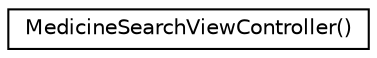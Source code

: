 digraph G
{
  edge [fontname="Helvetica",fontsize="10",labelfontname="Helvetica",labelfontsize="10"];
  node [fontname="Helvetica",fontsize="10",shape=record];
  rankdir="LR";
  Node1 [label="MedicineSearchViewController()",height=0.2,width=0.4,color="black", fillcolor="white", style="filled",URL="$interface_medicine_search_view_controller_07_08.html"];
}
